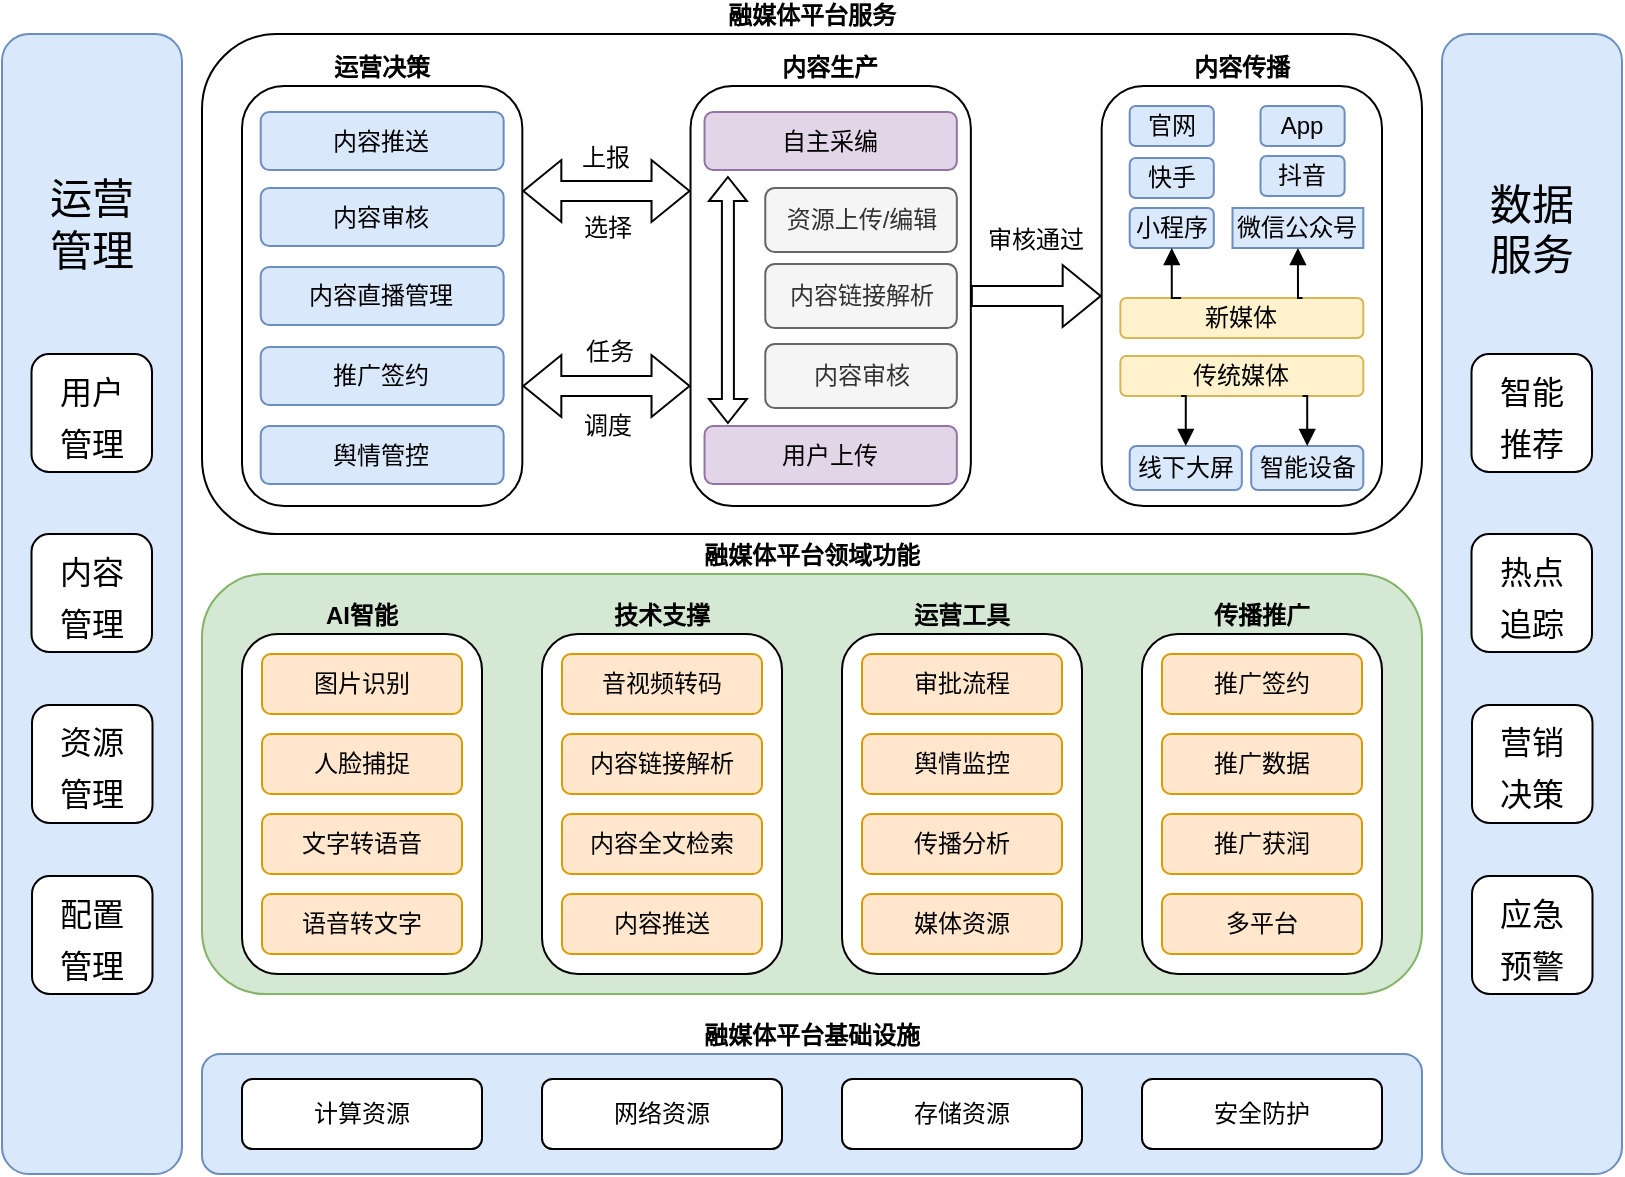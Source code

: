 <mxfile version="20.8.1" type="github"><diagram id="5TT4Dx5ladQZHtg4YBQ3" name="Page-1"><mxGraphModel dx="1434" dy="771" grid="1" gridSize="10" guides="1" tooltips="1" connect="1" arrows="1" fold="1" page="1" pageScale="1" pageWidth="850" pageHeight="1100" math="0" shadow="0"><root><mxCell id="0"/><mxCell id="1" parent="0"/><mxCell id="hxeHb8kRVv5jcvHNBK-X-1" value="融媒体平台基础设施" style="rounded=1;whiteSpace=wrap;html=1;labelPosition=center;verticalLabelPosition=top;align=center;verticalAlign=bottom;fontStyle=1;fillColor=#dae8fc;strokeColor=#6c8ebf;" parent="1" vertex="1"><mxGeometry x="120" y="940" width="610" height="60" as="geometry"/></mxCell><mxCell id="hxeHb8kRVv5jcvHNBK-X-2" value="计算资源" style="rounded=1;whiteSpace=wrap;html=1;" parent="1" vertex="1"><mxGeometry x="140" y="952.5" width="120" height="35" as="geometry"/></mxCell><mxCell id="hxeHb8kRVv5jcvHNBK-X-3" value="网络资源" style="rounded=1;whiteSpace=wrap;html=1;" parent="1" vertex="1"><mxGeometry x="290" y="952.5" width="120" height="35" as="geometry"/></mxCell><mxCell id="hxeHb8kRVv5jcvHNBK-X-4" value="存储资源" style="rounded=1;whiteSpace=wrap;html=1;" parent="1" vertex="1"><mxGeometry x="440" y="952.5" width="120" height="35" as="geometry"/></mxCell><mxCell id="hxeHb8kRVv5jcvHNBK-X-5" value="安全防护" style="rounded=1;whiteSpace=wrap;html=1;" parent="1" vertex="1"><mxGeometry x="590" y="952.5" width="120" height="35" as="geometry"/></mxCell><mxCell id="hxeHb8kRVv5jcvHNBK-X-6" value="融媒体平台领域功能" style="rounded=1;whiteSpace=wrap;html=1;labelPosition=center;verticalLabelPosition=top;align=center;verticalAlign=bottom;fontStyle=1;fillColor=#d5e8d4;strokeColor=#82b366;" parent="1" vertex="1"><mxGeometry x="120" y="700" width="610" height="210" as="geometry"/></mxCell><mxCell id="hxeHb8kRVv5jcvHNBK-X-12" value="" style="group;" parent="1" vertex="1" connectable="0"><mxGeometry x="140" y="730" width="120" height="170" as="geometry"/></mxCell><mxCell id="hxeHb8kRVv5jcvHNBK-X-7" value="AI智能" style="rounded=1;whiteSpace=wrap;html=1;labelPosition=center;verticalLabelPosition=top;align=center;verticalAlign=bottom;fontStyle=1" parent="hxeHb8kRVv5jcvHNBK-X-12" vertex="1"><mxGeometry width="120" height="170" as="geometry"/></mxCell><mxCell id="hxeHb8kRVv5jcvHNBK-X-8" value="图片识别" style="rounded=1;whiteSpace=wrap;html=1;fillColor=#ffe6cc;strokeColor=#d79b00;" parent="hxeHb8kRVv5jcvHNBK-X-12" vertex="1"><mxGeometry x="10" y="10" width="100" height="30" as="geometry"/></mxCell><mxCell id="hxeHb8kRVv5jcvHNBK-X-9" value="人脸捕捉" style="rounded=1;whiteSpace=wrap;html=1;fillColor=#ffe6cc;strokeColor=#d79b00;" parent="hxeHb8kRVv5jcvHNBK-X-12" vertex="1"><mxGeometry x="10" y="50" width="100" height="30" as="geometry"/></mxCell><mxCell id="hxeHb8kRVv5jcvHNBK-X-10" value="文字转语音" style="rounded=1;whiteSpace=wrap;html=1;fillColor=#ffe6cc;strokeColor=#d79b00;" parent="hxeHb8kRVv5jcvHNBK-X-12" vertex="1"><mxGeometry x="10" y="90" width="100" height="30" as="geometry"/></mxCell><mxCell id="hxeHb8kRVv5jcvHNBK-X-11" value="语音转文字" style="rounded=1;whiteSpace=wrap;html=1;fillColor=#ffe6cc;strokeColor=#d79b00;" parent="hxeHb8kRVv5jcvHNBK-X-12" vertex="1"><mxGeometry x="10" y="130" width="100" height="30" as="geometry"/></mxCell><mxCell id="hxeHb8kRVv5jcvHNBK-X-15" style="edgeStyle=orthogonalEdgeStyle;rounded=0;orthogonalLoop=1;jettySize=auto;html=1;exitX=0.5;exitY=1;exitDx=0;exitDy=0;" parent="1" source="hxeHb8kRVv5jcvHNBK-X-6" target="hxeHb8kRVv5jcvHNBK-X-6" edge="1"><mxGeometry relative="1" as="geometry"/></mxCell><mxCell id="hxeHb8kRVv5jcvHNBK-X-18" value="技术支撑" style="rounded=1;whiteSpace=wrap;html=1;labelPosition=center;verticalLabelPosition=top;align=center;verticalAlign=bottom;fontStyle=1" parent="1" vertex="1"><mxGeometry x="290" y="730" width="120" height="170" as="geometry"/></mxCell><mxCell id="hxeHb8kRVv5jcvHNBK-X-19" value="音视频转码" style="rounded=1;whiteSpace=wrap;html=1;fillColor=#ffe6cc;strokeColor=#d79b00;" parent="1" vertex="1"><mxGeometry x="300" y="740" width="100" height="30" as="geometry"/></mxCell><mxCell id="hxeHb8kRVv5jcvHNBK-X-20" value="内容链接解析" style="rounded=1;whiteSpace=wrap;html=1;fillColor=#ffe6cc;strokeColor=#d79b00;" parent="1" vertex="1"><mxGeometry x="300" y="780" width="100" height="30" as="geometry"/></mxCell><mxCell id="hxeHb8kRVv5jcvHNBK-X-21" value="内容全文检索" style="rounded=1;whiteSpace=wrap;html=1;fillColor=#ffe6cc;strokeColor=#d79b00;" parent="1" vertex="1"><mxGeometry x="300" y="820" width="100" height="30" as="geometry"/></mxCell><mxCell id="hxeHb8kRVv5jcvHNBK-X-22" value="内容推送" style="rounded=1;whiteSpace=wrap;html=1;fillColor=#ffe6cc;strokeColor=#d79b00;" parent="1" vertex="1"><mxGeometry x="300" y="860" width="100" height="30" as="geometry"/></mxCell><mxCell id="hxeHb8kRVv5jcvHNBK-X-25" value="" style="group;" parent="1" vertex="1" connectable="0"><mxGeometry x="440" y="730" width="120" height="170" as="geometry"/></mxCell><mxCell id="hxeHb8kRVv5jcvHNBK-X-26" value="运营工具" style="rounded=1;whiteSpace=wrap;html=1;labelPosition=center;verticalLabelPosition=top;align=center;verticalAlign=bottom;fontStyle=1" parent="hxeHb8kRVv5jcvHNBK-X-25" vertex="1"><mxGeometry width="120" height="170" as="geometry"/></mxCell><mxCell id="hxeHb8kRVv5jcvHNBK-X-27" value="审批流程" style="rounded=1;whiteSpace=wrap;html=1;fillColor=#ffe6cc;strokeColor=#d79b00;" parent="hxeHb8kRVv5jcvHNBK-X-25" vertex="1"><mxGeometry x="10" y="10" width="100" height="30" as="geometry"/></mxCell><mxCell id="hxeHb8kRVv5jcvHNBK-X-28" value="舆情监控" style="rounded=1;whiteSpace=wrap;html=1;fillColor=#ffe6cc;strokeColor=#d79b00;" parent="hxeHb8kRVv5jcvHNBK-X-25" vertex="1"><mxGeometry x="10" y="50" width="100" height="30" as="geometry"/></mxCell><mxCell id="hxeHb8kRVv5jcvHNBK-X-29" value="传播分析" style="rounded=1;whiteSpace=wrap;html=1;fillColor=#ffe6cc;strokeColor=#d79b00;" parent="hxeHb8kRVv5jcvHNBK-X-25" vertex="1"><mxGeometry x="10" y="90" width="100" height="30" as="geometry"/></mxCell><mxCell id="hxeHb8kRVv5jcvHNBK-X-30" value="媒体资源" style="rounded=1;whiteSpace=wrap;html=1;fillColor=#ffe6cc;strokeColor=#d79b00;" parent="hxeHb8kRVv5jcvHNBK-X-25" vertex="1"><mxGeometry x="10" y="130" width="100" height="30" as="geometry"/></mxCell><mxCell id="hxeHb8kRVv5jcvHNBK-X-31" value="" style="group;" parent="1" vertex="1" connectable="0"><mxGeometry x="590" y="730" width="120" height="170" as="geometry"/></mxCell><mxCell id="hxeHb8kRVv5jcvHNBK-X-32" value="传播推广" style="rounded=1;whiteSpace=wrap;html=1;labelPosition=center;verticalLabelPosition=top;align=center;verticalAlign=bottom;fontStyle=1" parent="hxeHb8kRVv5jcvHNBK-X-31" vertex="1"><mxGeometry width="120" height="170" as="geometry"/></mxCell><mxCell id="hxeHb8kRVv5jcvHNBK-X-33" value="推广签约" style="rounded=1;whiteSpace=wrap;html=1;fillColor=#ffe6cc;strokeColor=#d79b00;" parent="hxeHb8kRVv5jcvHNBK-X-31" vertex="1"><mxGeometry x="10" y="10" width="100" height="30" as="geometry"/></mxCell><mxCell id="hxeHb8kRVv5jcvHNBK-X-34" value="推广数据" style="rounded=1;whiteSpace=wrap;html=1;fillColor=#ffe6cc;strokeColor=#d79b00;" parent="hxeHb8kRVv5jcvHNBK-X-31" vertex="1"><mxGeometry x="10" y="50" width="100" height="30" as="geometry"/></mxCell><mxCell id="hxeHb8kRVv5jcvHNBK-X-35" value="推广获润" style="rounded=1;whiteSpace=wrap;html=1;fillColor=#ffe6cc;strokeColor=#d79b00;" parent="hxeHb8kRVv5jcvHNBK-X-31" vertex="1"><mxGeometry x="10" y="90" width="100" height="30" as="geometry"/></mxCell><mxCell id="hxeHb8kRVv5jcvHNBK-X-36" value="多平台" style="rounded=1;whiteSpace=wrap;html=1;fillColor=#ffe6cc;strokeColor=#d79b00;" parent="hxeHb8kRVv5jcvHNBK-X-31" vertex="1"><mxGeometry x="10" y="130" width="100" height="30" as="geometry"/></mxCell><mxCell id="hxeHb8kRVv5jcvHNBK-X-81" value="融媒体平台服务" style="rounded=1;whiteSpace=wrap;html=1;fontStyle=1;labelPosition=center;verticalLabelPosition=top;align=center;verticalAlign=bottom;" parent="1" vertex="1"><mxGeometry x="120" y="430" width="610" height="250" as="geometry"/></mxCell><mxCell id="hxeHb8kRVv5jcvHNBK-X-82" value="" style="group" parent="1" vertex="1" connectable="0"><mxGeometry x="140" y="456" width="570" height="210" as="geometry"/></mxCell><mxCell id="hxeHb8kRVv5jcvHNBK-X-37" value="运营决策" style="rounded=1;whiteSpace=wrap;html=1;labelPosition=center;verticalLabelPosition=top;align=center;verticalAlign=bottom;fontStyle=1" parent="hxeHb8kRVv5jcvHNBK-X-82" vertex="1"><mxGeometry width="140.164" height="210" as="geometry"/></mxCell><mxCell id="hxeHb8kRVv5jcvHNBK-X-38" value="内容生产" style="rounded=1;whiteSpace=wrap;html=1;labelPosition=center;verticalLabelPosition=top;align=center;verticalAlign=bottom;fontStyle=1" parent="hxeHb8kRVv5jcvHNBK-X-82" vertex="1"><mxGeometry x="224.262" width="140.164" height="210" as="geometry"/></mxCell><mxCell id="hxeHb8kRVv5jcvHNBK-X-43" style="edgeStyle=orthogonalEdgeStyle;rounded=0;orthogonalLoop=1;jettySize=auto;html=1;exitX=1;exitY=0.25;exitDx=0;exitDy=0;entryX=0;entryY=0.25;entryDx=0;entryDy=0;shape=flexArrow;endArrow=block;startArrow=block;" parent="hxeHb8kRVv5jcvHNBK-X-82" source="hxeHb8kRVv5jcvHNBK-X-37" target="hxeHb8kRVv5jcvHNBK-X-38" edge="1"><mxGeometry relative="1" as="geometry"/></mxCell><mxCell id="hxeHb8kRVv5jcvHNBK-X-39" value="内容传播" style="rounded=1;whiteSpace=wrap;html=1;labelPosition=center;verticalLabelPosition=top;align=center;verticalAlign=bottom;fontStyle=1" parent="hxeHb8kRVv5jcvHNBK-X-82" vertex="1"><mxGeometry x="429.836" width="140.164" height="210" as="geometry"/></mxCell><mxCell id="hxeHb8kRVv5jcvHNBK-X-49" style="edgeStyle=orthogonalEdgeStyle;shape=flexArrow;rounded=0;orthogonalLoop=1;jettySize=auto;html=1;exitX=1;exitY=0.5;exitDx=0;exitDy=0;entryX=0;entryY=0.5;entryDx=0;entryDy=0;startArrow=none;endArrow=block;startFill=0;" parent="hxeHb8kRVv5jcvHNBK-X-82" source="hxeHb8kRVv5jcvHNBK-X-38" target="hxeHb8kRVv5jcvHNBK-X-39" edge="1"><mxGeometry relative="1" as="geometry"/></mxCell><mxCell id="hxeHb8kRVv5jcvHNBK-X-44" value="上报" style="text;html=1;strokeColor=none;fillColor=none;align=center;verticalAlign=middle;whiteSpace=wrap;rounded=0;" parent="hxeHb8kRVv5jcvHNBK-X-82" vertex="1"><mxGeometry x="154.18" y="21" width="56.066" height="30" as="geometry"/></mxCell><mxCell id="hxeHb8kRVv5jcvHNBK-X-45" value="选择" style="text;html=1;strokeColor=none;fillColor=none;align=center;verticalAlign=middle;whiteSpace=wrap;rounded=0;" parent="hxeHb8kRVv5jcvHNBK-X-82" vertex="1"><mxGeometry x="155.115" y="56" width="56.066" height="30" as="geometry"/></mxCell><mxCell id="hxeHb8kRVv5jcvHNBK-X-46" style="edgeStyle=orthogonalEdgeStyle;rounded=0;orthogonalLoop=1;jettySize=auto;html=1;exitX=1;exitY=0.25;exitDx=0;exitDy=0;entryX=0;entryY=0.25;entryDx=0;entryDy=0;shape=flexArrow;endArrow=block;startArrow=block;" parent="hxeHb8kRVv5jcvHNBK-X-82" edge="1"><mxGeometry relative="1" as="geometry"><mxPoint x="140.164" y="150" as="sourcePoint"/><mxPoint x="224.262" y="150" as="targetPoint"/></mxGeometry></mxCell><mxCell id="hxeHb8kRVv5jcvHNBK-X-47" value="任务" style="text;html=1;strokeColor=none;fillColor=none;align=center;verticalAlign=middle;whiteSpace=wrap;rounded=0;" parent="hxeHb8kRVv5jcvHNBK-X-82" vertex="1"><mxGeometry x="156.049" y="118" width="56.066" height="30" as="geometry"/></mxCell><mxCell id="hxeHb8kRVv5jcvHNBK-X-48" value="调度" style="text;html=1;strokeColor=none;fillColor=none;align=center;verticalAlign=middle;whiteSpace=wrap;rounded=0;" parent="hxeHb8kRVv5jcvHNBK-X-82" vertex="1"><mxGeometry x="155.115" y="155" width="56.066" height="30" as="geometry"/></mxCell><mxCell id="hxeHb8kRVv5jcvHNBK-X-52" value="审核通过" style="text;html=1;strokeColor=none;fillColor=none;align=center;verticalAlign=middle;whiteSpace=wrap;rounded=0;" parent="hxeHb8kRVv5jcvHNBK-X-82" vertex="1"><mxGeometry x="369.098" y="62" width="56.066" height="30" as="geometry"/></mxCell><mxCell id="hxeHb8kRVv5jcvHNBK-X-53" value="新媒体" style="rounded=1;whiteSpace=wrap;html=1;fillColor=#fff2cc;strokeColor=#d6b656;" parent="hxeHb8kRVv5jcvHNBK-X-82" vertex="1"><mxGeometry x="439.18" y="106" width="121.475" height="20" as="geometry"/></mxCell><mxCell id="hxeHb8kRVv5jcvHNBK-X-54" value="传统媒体" style="rounded=1;whiteSpace=wrap;html=1;fillColor=#fff2cc;strokeColor=#d6b656;" parent="hxeHb8kRVv5jcvHNBK-X-82" vertex="1"><mxGeometry x="439.18" y="135" width="121.475" height="20" as="geometry"/></mxCell><mxCell id="hxeHb8kRVv5jcvHNBK-X-55" value="官网" style="rounded=1;whiteSpace=wrap;html=1;fillColor=#dae8fc;strokeColor=#6c8ebf;" parent="hxeHb8kRVv5jcvHNBK-X-82" vertex="1"><mxGeometry x="443.852" y="10" width="42.049" height="20" as="geometry"/></mxCell><mxCell id="hxeHb8kRVv5jcvHNBK-X-56" value="微信公众号" style="rounded=1;whiteSpace=wrap;html=1;fillColor=#dae8fc;strokeColor=#6c8ebf;arcSize=0;" parent="hxeHb8kRVv5jcvHNBK-X-82" vertex="1"><mxGeometry x="495.246" y="61" width="65.41" height="20" as="geometry"/></mxCell><mxCell id="hxeHb8kRVv5jcvHNBK-X-69" style="edgeStyle=orthogonalEdgeStyle;rounded=0;orthogonalLoop=1;jettySize=auto;html=1;exitX=0.75;exitY=0;exitDx=0;exitDy=0;entryX=0.5;entryY=1;entryDx=0;entryDy=0;startArrow=none;startFill=0;endArrow=block;" parent="hxeHb8kRVv5jcvHNBK-X-82" source="hxeHb8kRVv5jcvHNBK-X-53" target="hxeHb8kRVv5jcvHNBK-X-56" edge="1"><mxGeometry relative="1" as="geometry"/></mxCell><mxCell id="hxeHb8kRVv5jcvHNBK-X-57" value="小程序" style="rounded=1;whiteSpace=wrap;html=1;fillColor=#dae8fc;strokeColor=#6c8ebf;" parent="hxeHb8kRVv5jcvHNBK-X-82" vertex="1"><mxGeometry x="443.852" y="61" width="42.049" height="20" as="geometry"/></mxCell><mxCell id="hxeHb8kRVv5jcvHNBK-X-68" style="edgeStyle=orthogonalEdgeStyle;rounded=0;orthogonalLoop=1;jettySize=auto;html=1;exitX=0.25;exitY=0;exitDx=0;exitDy=0;entryX=0.5;entryY=1;entryDx=0;entryDy=0;startArrow=none;startFill=0;endArrow=block;" parent="hxeHb8kRVv5jcvHNBK-X-82" source="hxeHb8kRVv5jcvHNBK-X-53" target="hxeHb8kRVv5jcvHNBK-X-57" edge="1"><mxGeometry relative="1" as="geometry"/></mxCell><mxCell id="hxeHb8kRVv5jcvHNBK-X-58" value="App" style="rounded=1;whiteSpace=wrap;html=1;fillColor=#dae8fc;strokeColor=#6c8ebf;" parent="hxeHb8kRVv5jcvHNBK-X-82" vertex="1"><mxGeometry x="509.262" y="10" width="42.049" height="20" as="geometry"/></mxCell><mxCell id="hxeHb8kRVv5jcvHNBK-X-59" value="线下大屏" style="rounded=1;whiteSpace=wrap;html=1;fillColor=#dae8fc;strokeColor=#6c8ebf;" parent="hxeHb8kRVv5jcvHNBK-X-82" vertex="1"><mxGeometry x="443.852" y="180" width="56.066" height="22" as="geometry"/></mxCell><mxCell id="hxeHb8kRVv5jcvHNBK-X-64" style="edgeStyle=orthogonalEdgeStyle;rounded=0;orthogonalLoop=1;jettySize=auto;html=1;exitX=0.25;exitY=1;exitDx=0;exitDy=0;entryX=0.5;entryY=0;entryDx=0;entryDy=0;startArrow=none;startFill=0;endArrow=block;" parent="hxeHb8kRVv5jcvHNBK-X-82" source="hxeHb8kRVv5jcvHNBK-X-54" target="hxeHb8kRVv5jcvHNBK-X-59" edge="1"><mxGeometry relative="1" as="geometry"/></mxCell><mxCell id="hxeHb8kRVv5jcvHNBK-X-60" value="智能设备" style="rounded=1;whiteSpace=wrap;html=1;fillColor=#dae8fc;strokeColor=#6c8ebf;" parent="hxeHb8kRVv5jcvHNBK-X-82" vertex="1"><mxGeometry x="504.59" y="180" width="56.066" height="22" as="geometry"/></mxCell><mxCell id="hxeHb8kRVv5jcvHNBK-X-65" style="edgeStyle=orthogonalEdgeStyle;rounded=0;orthogonalLoop=1;jettySize=auto;html=1;exitX=0.75;exitY=1;exitDx=0;exitDy=0;entryX=0.5;entryY=0;entryDx=0;entryDy=0;startArrow=none;startFill=0;endArrow=block;" parent="hxeHb8kRVv5jcvHNBK-X-82" source="hxeHb8kRVv5jcvHNBK-X-54" target="hxeHb8kRVv5jcvHNBK-X-60" edge="1"><mxGeometry relative="1" as="geometry"/></mxCell><mxCell id="hxeHb8kRVv5jcvHNBK-X-66" value="快手" style="rounded=1;whiteSpace=wrap;html=1;fillColor=#dae8fc;strokeColor=#6c8ebf;" parent="hxeHb8kRVv5jcvHNBK-X-82" vertex="1"><mxGeometry x="443.852" y="36" width="42.049" height="20" as="geometry"/></mxCell><mxCell id="hxeHb8kRVv5jcvHNBK-X-67" value="抖音" style="rounded=1;whiteSpace=wrap;html=1;fillColor=#dae8fc;strokeColor=#6c8ebf;" parent="hxeHb8kRVv5jcvHNBK-X-82" vertex="1"><mxGeometry x="509.262" y="35" width="42.049" height="20" as="geometry"/></mxCell><mxCell id="hxeHb8kRVv5jcvHNBK-X-70" value="自主采编" style="rounded=1;whiteSpace=wrap;html=1;fillColor=#e1d5e7;strokeColor=#9673a6;" parent="hxeHb8kRVv5jcvHNBK-X-82" vertex="1"><mxGeometry x="231.27" y="13" width="126.148" height="29" as="geometry"/></mxCell><mxCell id="hxeHb8kRVv5jcvHNBK-X-71" value="用户上传" style="rounded=1;whiteSpace=wrap;html=1;fillColor=#e1d5e7;strokeColor=#9673a6;" parent="hxeHb8kRVv5jcvHNBK-X-82" vertex="1"><mxGeometry x="231.27" y="170" width="126.148" height="29" as="geometry"/></mxCell><mxCell id="hxeHb8kRVv5jcvHNBK-X-72" value="资源上传/编辑" style="rounded=1;whiteSpace=wrap;html=1;fillColor=#f5f5f5;fontColor=#333333;strokeColor=#666666;" parent="hxeHb8kRVv5jcvHNBK-X-82" vertex="1"><mxGeometry x="261.639" y="51" width="95.779" height="32" as="geometry"/></mxCell><mxCell id="hxeHb8kRVv5jcvHNBK-X-73" value="内容链接解析" style="rounded=1;whiteSpace=wrap;html=1;fillColor=#f5f5f5;fontColor=#333333;strokeColor=#666666;" parent="hxeHb8kRVv5jcvHNBK-X-82" vertex="1"><mxGeometry x="261.639" y="89" width="95.779" height="32" as="geometry"/></mxCell><mxCell id="hxeHb8kRVv5jcvHNBK-X-74" value="内容审核" style="rounded=1;whiteSpace=wrap;html=1;fillColor=#f5f5f5;fontColor=#333333;strokeColor=#666666;" parent="hxeHb8kRVv5jcvHNBK-X-82" vertex="1"><mxGeometry x="261.639" y="129" width="95.779" height="32" as="geometry"/></mxCell><mxCell id="hxeHb8kRVv5jcvHNBK-X-75" value="" style="shape=flexArrow;endArrow=classic;startArrow=classic;html=1;rounded=0;width=6;startSize=3.67;startWidth=12;endWidth=12;endSize=3.67;" parent="hxeHb8kRVv5jcvHNBK-X-82" edge="1"><mxGeometry x="-1" y="124" width="100" height="100" relative="1" as="geometry"><mxPoint x="242.951" y="169" as="sourcePoint"/><mxPoint x="242.951" y="45" as="targetPoint"/><mxPoint x="94" y="120" as="offset"/></mxGeometry></mxCell><mxCell id="hxeHb8kRVv5jcvHNBK-X-76" value="内容推送" style="rounded=1;whiteSpace=wrap;html=1;fillColor=#dae8fc;strokeColor=#6c8ebf;" parent="hxeHb8kRVv5jcvHNBK-X-82" vertex="1"><mxGeometry x="9.344" y="13" width="121.475" height="29" as="geometry"/></mxCell><mxCell id="hxeHb8kRVv5jcvHNBK-X-77" value="内容审核" style="rounded=1;whiteSpace=wrap;html=1;fillColor=#dae8fc;strokeColor=#6c8ebf;" parent="hxeHb8kRVv5jcvHNBK-X-82" vertex="1"><mxGeometry x="9.344" y="51" width="121.475" height="29" as="geometry"/></mxCell><mxCell id="hxeHb8kRVv5jcvHNBK-X-78" value="内容直播管理" style="rounded=1;whiteSpace=wrap;html=1;fillColor=#dae8fc;strokeColor=#6c8ebf;" parent="hxeHb8kRVv5jcvHNBK-X-82" vertex="1"><mxGeometry x="9.344" y="90.5" width="121.475" height="29" as="geometry"/></mxCell><mxCell id="hxeHb8kRVv5jcvHNBK-X-79" value="推广签约" style="rounded=1;whiteSpace=wrap;html=1;fillColor=#dae8fc;strokeColor=#6c8ebf;" parent="hxeHb8kRVv5jcvHNBK-X-82" vertex="1"><mxGeometry x="9.344" y="130.5" width="121.475" height="29" as="geometry"/></mxCell><mxCell id="hxeHb8kRVv5jcvHNBK-X-80" value="舆情管控" style="rounded=1;whiteSpace=wrap;html=1;fillColor=#dae8fc;strokeColor=#6c8ebf;" parent="hxeHb8kRVv5jcvHNBK-X-82" vertex="1"><mxGeometry x="9.344" y="170" width="121.475" height="29" as="geometry"/></mxCell><mxCell id="hxeHb8kRVv5jcvHNBK-X-92" value="" style="group" parent="1" vertex="1" connectable="0"><mxGeometry x="20" y="430" width="90" height="570" as="geometry"/></mxCell><mxCell id="hxeHb8kRVv5jcvHNBK-X-83" value="" style="rounded=1;whiteSpace=wrap;html=1;fillColor=#dae8fc;strokeColor=#6c8ebf;" parent="hxeHb8kRVv5jcvHNBK-X-92" vertex="1"><mxGeometry width="90" height="570" as="geometry"/></mxCell><mxCell id="hxeHb8kRVv5jcvHNBK-X-84" value="&lt;font style=&quot;font-size: 21px;&quot;&gt;运营&lt;br style=&quot;&quot;&gt;管理&lt;/font&gt;" style="text;html=1;strokeColor=none;fillColor=none;align=center;verticalAlign=middle;whiteSpace=wrap;rounded=0;" parent="hxeHb8kRVv5jcvHNBK-X-92" vertex="1"><mxGeometry x="15.25" y="80" width="60" height="30" as="geometry"/></mxCell><mxCell id="hxeHb8kRVv5jcvHNBK-X-85" value="&lt;font style=&quot;font-size: 16px;&quot;&gt;用户&lt;br&gt;管理&lt;/font&gt;" style="rounded=1;whiteSpace=wrap;html=1;fontSize=21;" parent="hxeHb8kRVv5jcvHNBK-X-92" vertex="1"><mxGeometry x="14.75" y="160" width="60.25" height="59" as="geometry"/></mxCell><mxCell id="hxeHb8kRVv5jcvHNBK-X-89" value="&lt;span style=&quot;font-size: 16px;&quot;&gt;内容&lt;br&gt;管理&lt;/span&gt;" style="rounded=1;whiteSpace=wrap;html=1;fontSize=21;" parent="hxeHb8kRVv5jcvHNBK-X-92" vertex="1"><mxGeometry x="14.75" y="250" width="60.25" height="59" as="geometry"/></mxCell><mxCell id="hxeHb8kRVv5jcvHNBK-X-90" value="&lt;font style=&quot;font-size: 16px;&quot;&gt;资源&lt;br&gt;管理&lt;/font&gt;" style="rounded=1;whiteSpace=wrap;html=1;fontSize=21;" parent="hxeHb8kRVv5jcvHNBK-X-92" vertex="1"><mxGeometry x="15" y="335.5" width="60.25" height="59" as="geometry"/></mxCell><mxCell id="hxeHb8kRVv5jcvHNBK-X-91" value="&lt;font style=&quot;font-size: 16px;&quot;&gt;配置&lt;br&gt;管理&lt;/font&gt;" style="rounded=1;whiteSpace=wrap;html=1;fontSize=21;" parent="hxeHb8kRVv5jcvHNBK-X-92" vertex="1"><mxGeometry x="15" y="421" width="60.25" height="59" as="geometry"/></mxCell><mxCell id="hxeHb8kRVv5jcvHNBK-X-94" value="" style="rounded=1;whiteSpace=wrap;html=1;fillColor=#dae8fc;strokeColor=#6c8ebf;" parent="1" vertex="1"><mxGeometry x="740" y="430" width="90" height="570" as="geometry"/></mxCell><mxCell id="hxeHb8kRVv5jcvHNBK-X-95" value="&lt;font style=&quot;font-size: 21px;&quot;&gt;&lt;br style=&quot;&quot;&gt;数据服务&lt;br&gt;&lt;/font&gt;" style="text;html=1;strokeColor=none;fillColor=none;align=center;verticalAlign=middle;whiteSpace=wrap;rounded=0;" parent="1" vertex="1"><mxGeometry x="755.25" y="500" width="60" height="30" as="geometry"/></mxCell><mxCell id="hxeHb8kRVv5jcvHNBK-X-96" value="&lt;span style=&quot;font-size: 16px;&quot;&gt;智能&lt;br&gt;推荐&lt;/span&gt;" style="rounded=1;whiteSpace=wrap;html=1;fontSize=21;" parent="1" vertex="1"><mxGeometry x="754.75" y="590" width="60.25" height="59" as="geometry"/></mxCell><mxCell id="hxeHb8kRVv5jcvHNBK-X-97" value="&lt;span style=&quot;font-size: 16px;&quot;&gt;热点&lt;br&gt;追踪&lt;/span&gt;" style="rounded=1;whiteSpace=wrap;html=1;fontSize=21;" parent="1" vertex="1"><mxGeometry x="754.75" y="680" width="60.25" height="59" as="geometry"/></mxCell><mxCell id="hxeHb8kRVv5jcvHNBK-X-98" value="&lt;span style=&quot;font-size: 16px;&quot;&gt;营销&lt;br&gt;决策&lt;/span&gt;" style="rounded=1;whiteSpace=wrap;html=1;fontSize=21;" parent="1" vertex="1"><mxGeometry x="755" y="765.5" width="60.25" height="59" as="geometry"/></mxCell><mxCell id="hxeHb8kRVv5jcvHNBK-X-99" value="&lt;span style=&quot;font-size: 16px;&quot;&gt;应急&lt;br&gt;预警&lt;/span&gt;" style="rounded=1;whiteSpace=wrap;html=1;fontSize=21;" parent="1" vertex="1"><mxGeometry x="755" y="851" width="60.25" height="59" as="geometry"/></mxCell></root></mxGraphModel></diagram></mxfile>